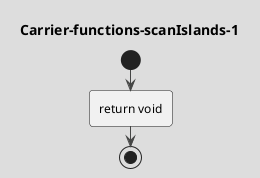 @startuml Carrier-functions-scanIslands-1
!theme toy 
title Carrier-functions-scanIslands-1
start

' static void scanIslands(RobotController rc) throws GameActionException {
' int[] ids = rc.senseNearbyIslands();
' for(int id : ids) {
'     if(rc.senseTeamOccupyingIsland(id) == Team.NEUTRAL) {
'         MapLocation[] locs = rc.senseNearbyIslandLocations(id);
'         if(locs.length > 0) {
'             islandLoc = locs[0];
'             break;
'         }
'     }
'     Communication.updateIslandInfo(rc, id);

:return void; 
stop
@enduml

' :addWell(RobotController rc, WellInfo well)
' :MapLocation me = rc.getLocation();
' while (for (int i = 0; i < MAX_STARTING_WELLS; i++)) 
'     if (rc.readSharedArray(i) == 0) then (true)
'         :rc.writeSharedArray(i, locationToInt(rc, me));
'         :break;
'     else (no)
'     endif
' endwhile


